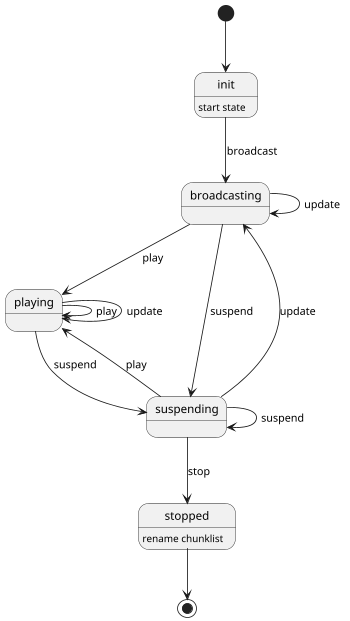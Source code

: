 @startuml
scale 350 width

[*] --> init
init --> broadcasting : broadcast
broadcasting --> playing : play
playing --> playing: play
suspending --> playing: play
broadcasting --> broadcasting : update
suspending --> broadcasting : update
playing  --> playing : update
broadcasting --> suspending : suspend
playing --> suspending : suspend
suspending --> suspending : suspend
suspending --> stopped :  stop
stopped --> [*]

init: start state
stopped: rename chunklist
@enduml